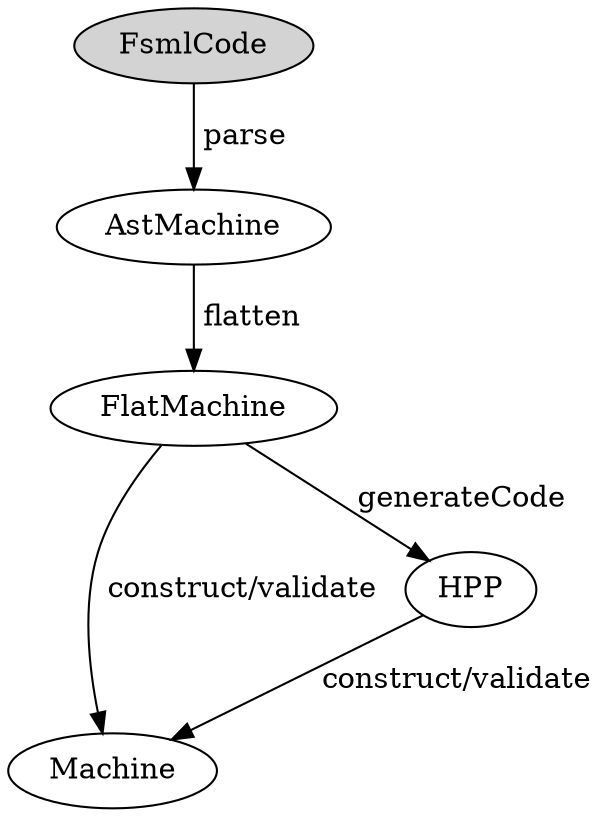 digraph StructOld {
	node [shape=ellipse];
	FsmlCode [style=filled];
	FsmlCode -> AstMachine [label=" parse "];
	AstMachine -> FlatMachine [label=" flatten "];
	FlatMachine -> Machine [label=" construct/validate "];
	FlatMachine -> HPP [label=" generateCode "];
	HPP -> Machine [label=" construct/validate "];
}
